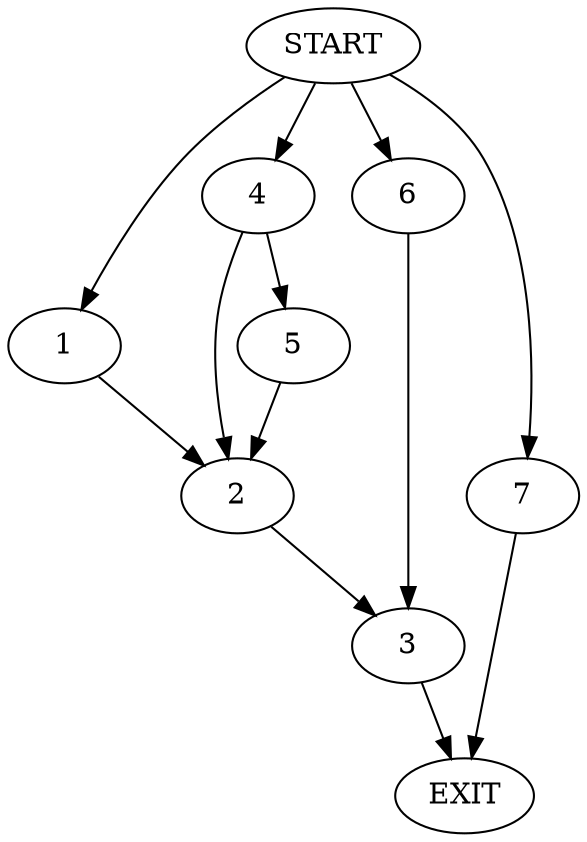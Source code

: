 digraph {
0 [label="START"]
8 [label="EXIT"]
0 -> 1
1 -> 2
2 -> 3
0 -> 4
4 -> 5
4 -> 2
5 -> 2
3 -> 8
0 -> 6
6 -> 3
0 -> 7
7 -> 8
}
